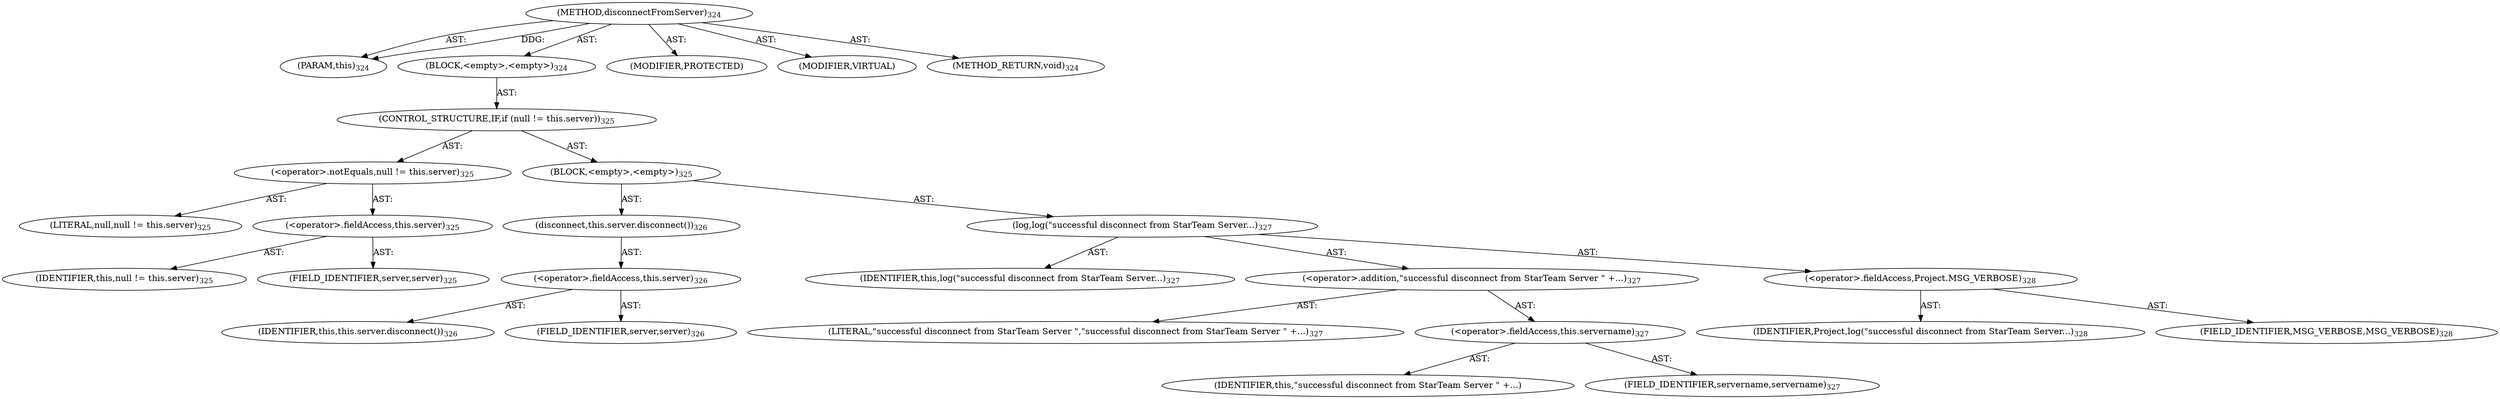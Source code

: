 digraph "disconnectFromServer" {  
"111669149713" [label = <(METHOD,disconnectFromServer)<SUB>324</SUB>> ]
"115964117009" [label = <(PARAM,this)<SUB>324</SUB>> ]
"25769803797" [label = <(BLOCK,&lt;empty&gt;,&lt;empty&gt;)<SUB>324</SUB>> ]
"47244640260" [label = <(CONTROL_STRUCTURE,IF,if (null != this.server))<SUB>325</SUB>> ]
"30064771139" [label = <(&lt;operator&gt;.notEquals,null != this.server)<SUB>325</SUB>> ]
"90194313229" [label = <(LITERAL,null,null != this.server)<SUB>325</SUB>> ]
"30064771140" [label = <(&lt;operator&gt;.fieldAccess,this.server)<SUB>325</SUB>> ]
"68719476762" [label = <(IDENTIFIER,this,null != this.server)<SUB>325</SUB>> ]
"55834574871" [label = <(FIELD_IDENTIFIER,server,server)<SUB>325</SUB>> ]
"25769803798" [label = <(BLOCK,&lt;empty&gt;,&lt;empty&gt;)<SUB>325</SUB>> ]
"30064771141" [label = <(disconnect,this.server.disconnect())<SUB>326</SUB>> ]
"30064771142" [label = <(&lt;operator&gt;.fieldAccess,this.server)<SUB>326</SUB>> ]
"68719476763" [label = <(IDENTIFIER,this,this.server.disconnect())<SUB>326</SUB>> ]
"55834574872" [label = <(FIELD_IDENTIFIER,server,server)<SUB>326</SUB>> ]
"30064771143" [label = <(log,log(&quot;successful disconnect from StarTeam Server...)<SUB>327</SUB>> ]
"68719476764" [label = <(IDENTIFIER,this,log(&quot;successful disconnect from StarTeam Server...)<SUB>327</SUB>> ]
"30064771144" [label = <(&lt;operator&gt;.addition,&quot;successful disconnect from StarTeam Server &quot; +...)<SUB>327</SUB>> ]
"90194313230" [label = <(LITERAL,&quot;successful disconnect from StarTeam Server &quot;,&quot;successful disconnect from StarTeam Server &quot; +...)<SUB>327</SUB>> ]
"30064771145" [label = <(&lt;operator&gt;.fieldAccess,this.servername)<SUB>327</SUB>> ]
"68719476800" [label = <(IDENTIFIER,this,&quot;successful disconnect from StarTeam Server &quot; +...)> ]
"55834574873" [label = <(FIELD_IDENTIFIER,servername,servername)<SUB>327</SUB>> ]
"30064771146" [label = <(&lt;operator&gt;.fieldAccess,Project.MSG_VERBOSE)<SUB>328</SUB>> ]
"68719476801" [label = <(IDENTIFIER,Project,log(&quot;successful disconnect from StarTeam Server...)<SUB>328</SUB>> ]
"55834574874" [label = <(FIELD_IDENTIFIER,MSG_VERBOSE,MSG_VERBOSE)<SUB>328</SUB>> ]
"133143986217" [label = <(MODIFIER,PROTECTED)> ]
"133143986218" [label = <(MODIFIER,VIRTUAL)> ]
"128849018897" [label = <(METHOD_RETURN,void)<SUB>324</SUB>> ]
  "111669149713" -> "115964117009"  [ label = "AST: "] 
  "111669149713" -> "25769803797"  [ label = "AST: "] 
  "111669149713" -> "133143986217"  [ label = "AST: "] 
  "111669149713" -> "133143986218"  [ label = "AST: "] 
  "111669149713" -> "128849018897"  [ label = "AST: "] 
  "25769803797" -> "47244640260"  [ label = "AST: "] 
  "47244640260" -> "30064771139"  [ label = "AST: "] 
  "47244640260" -> "25769803798"  [ label = "AST: "] 
  "30064771139" -> "90194313229"  [ label = "AST: "] 
  "30064771139" -> "30064771140"  [ label = "AST: "] 
  "30064771140" -> "68719476762"  [ label = "AST: "] 
  "30064771140" -> "55834574871"  [ label = "AST: "] 
  "25769803798" -> "30064771141"  [ label = "AST: "] 
  "25769803798" -> "30064771143"  [ label = "AST: "] 
  "30064771141" -> "30064771142"  [ label = "AST: "] 
  "30064771142" -> "68719476763"  [ label = "AST: "] 
  "30064771142" -> "55834574872"  [ label = "AST: "] 
  "30064771143" -> "68719476764"  [ label = "AST: "] 
  "30064771143" -> "30064771144"  [ label = "AST: "] 
  "30064771143" -> "30064771146"  [ label = "AST: "] 
  "30064771144" -> "90194313230"  [ label = "AST: "] 
  "30064771144" -> "30064771145"  [ label = "AST: "] 
  "30064771145" -> "68719476800"  [ label = "AST: "] 
  "30064771145" -> "55834574873"  [ label = "AST: "] 
  "30064771146" -> "68719476801"  [ label = "AST: "] 
  "30064771146" -> "55834574874"  [ label = "AST: "] 
  "111669149713" -> "115964117009"  [ label = "DDG: "] 
}

